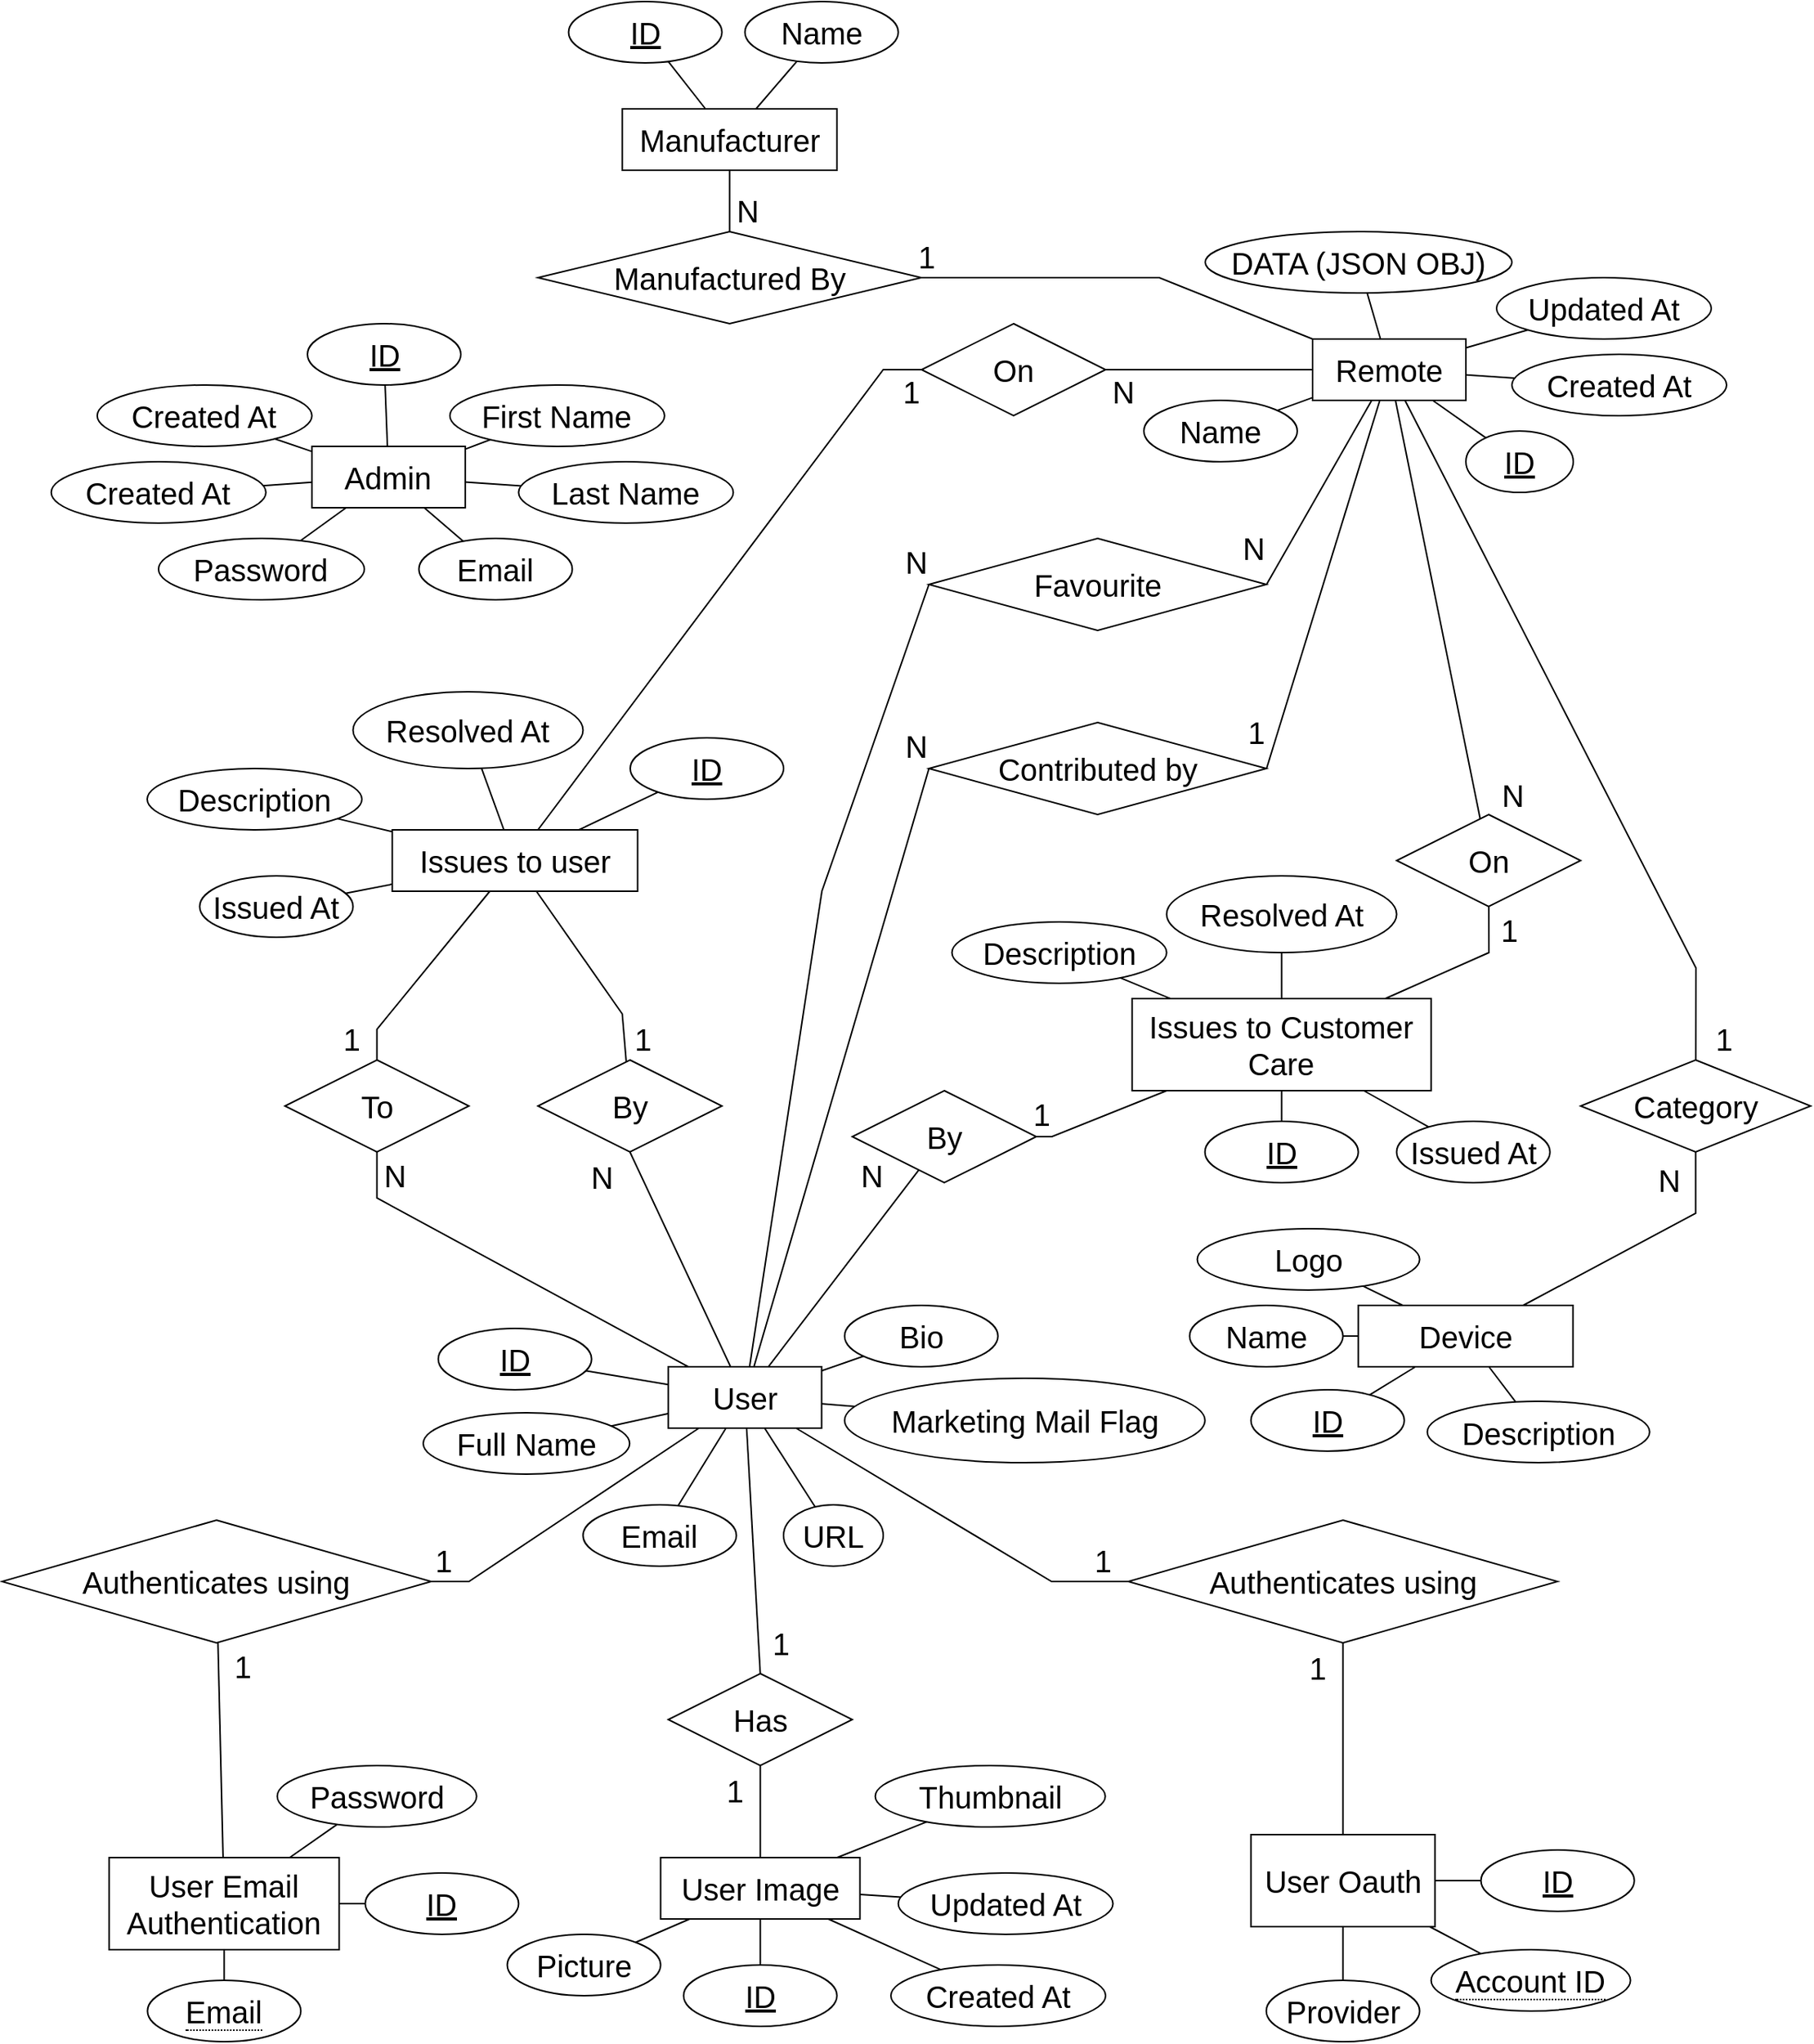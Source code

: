 <mxfile version="17.2.4" type="device"><diagram id="R2lEEEUBdFMjLlhIrx00" name="Page-1"><mxGraphModel dx="2603" dy="2867" grid="1" gridSize="10" guides="1" tooltips="1" connect="1" arrows="1" fold="1" page="1" pageScale="1" pageWidth="850" pageHeight="1100" math="0" shadow="0" extFonts="Permanent Marker^https://fonts.googleapis.com/css?family=Permanent+Marker"><root><mxCell id="0"/><mxCell id="1" parent="0"/><mxCell id="GoLsQknauNFlvI-xwhNp-1" value="&lt;font style=&quot;font-size: 20px&quot;&gt;User Oauth&lt;/font&gt;" style="whiteSpace=wrap;html=1;align=center;movable=1;resizable=1;rotatable=1;deletable=1;editable=1;connectable=1;" parent="1" vertex="1"><mxGeometry x="829.81" y="675" width="120" height="60" as="geometry"/></mxCell><mxCell id="GoLsQknauNFlvI-xwhNp-2" value="&lt;font style=&quot;font-size: 20px&quot;&gt;User&lt;/font&gt;" style="whiteSpace=wrap;html=1;align=center;movable=1;resizable=1;rotatable=1;deletable=1;editable=1;connectable=1;" parent="1" vertex="1"><mxGeometry x="449.81" y="370" width="100" height="40" as="geometry"/></mxCell><mxCell id="GoLsQknauNFlvI-xwhNp-3" value="&lt;font style=&quot;font-size: 20px&quot;&gt;Remote&lt;/font&gt;" style="whiteSpace=wrap;html=1;align=center;movable=1;resizable=1;rotatable=1;deletable=1;editable=1;connectable=1;" parent="1" vertex="1"><mxGeometry x="870" y="-300" width="100" height="40" as="geometry"/></mxCell><mxCell id="GoLsQknauNFlvI-xwhNp-4" value="&lt;font style=&quot;font-size: 20px&quot;&gt;User Image&lt;br&gt;&lt;/font&gt;" style="whiteSpace=wrap;html=1;align=center;movable=1;resizable=1;rotatable=1;deletable=1;editable=1;connectable=1;" parent="1" vertex="1"><mxGeometry x="444.81" y="690" width="130" height="40" as="geometry"/></mxCell><mxCell id="GoLsQknauNFlvI-xwhNp-5" value="&lt;font style=&quot;font-size: 20px&quot;&gt;User Email Authentication&lt;br&gt;&lt;/font&gt;" style="whiteSpace=wrap;html=1;align=center;movable=1;resizable=1;rotatable=1;deletable=1;editable=1;connectable=1;" parent="1" vertex="1"><mxGeometry x="85.19" y="690" width="150" height="60" as="geometry"/></mxCell><mxCell id="GoLsQknauNFlvI-xwhNp-6" value="&lt;span style=&quot;font-size: 20px&quot;&gt;Issues to user&lt;/span&gt;" style="whiteSpace=wrap;html=1;align=center;movable=1;resizable=1;rotatable=1;deletable=1;editable=1;connectable=1;" parent="1" vertex="1"><mxGeometry x="269.81" y="20" width="160" height="40" as="geometry"/></mxCell><mxCell id="GoLsQknauNFlvI-xwhNp-7" value="&lt;font style=&quot;font-size: 20px&quot;&gt;Manufacturer&lt;/font&gt;" style="whiteSpace=wrap;html=1;align=center;movable=1;resizable=1;rotatable=1;deletable=1;editable=1;connectable=1;" parent="1" vertex="1"><mxGeometry x="419.81" y="-450" width="140" height="40" as="geometry"/></mxCell><mxCell id="GoLsQknauNFlvI-xwhNp-8" value="&lt;font style=&quot;font-size: 20px&quot;&gt;Device&lt;/font&gt;" style="whiteSpace=wrap;html=1;align=center;movable=1;resizable=1;rotatable=1;deletable=1;editable=1;connectable=1;" parent="1" vertex="1"><mxGeometry x="899.81" y="330" width="140" height="40" as="geometry"/></mxCell><mxCell id="GoLsQknauNFlvI-xwhNp-11" value="&lt;span style=&quot;border-bottom: 1px dotted&quot;&gt;Account ID&lt;/span&gt;" style="ellipse;whiteSpace=wrap;html=1;align=center;fontSize=20;movable=1;resizable=1;rotatable=1;deletable=1;editable=1;connectable=1;" parent="1" vertex="1"><mxGeometry x="947.31" y="750" width="130" height="40" as="geometry"/></mxCell><mxCell id="GoLsQknauNFlvI-xwhNp-17" value="" style="endArrow=none;html=1;rounded=0;fontSize=20;movable=1;resizable=1;rotatable=1;deletable=1;editable=1;connectable=1;startArrow=none;" parent="1" source="SUt_ydN9nYFJ6CwSsfSx-26" target="GoLsQknauNFlvI-xwhNp-1" edge="1"><mxGeometry relative="1" as="geometry"><mxPoint x="889.81" y="745" as="sourcePoint"/><mxPoint x="779.81" y="440" as="targetPoint"/></mxGeometry></mxCell><mxCell id="GoLsQknauNFlvI-xwhNp-18" value="" style="endArrow=none;html=1;rounded=0;fontSize=20;movable=1;resizable=1;rotatable=1;deletable=1;editable=1;connectable=1;" parent="1" source="GoLsQknauNFlvI-xwhNp-11" target="GoLsQknauNFlvI-xwhNp-1" edge="1"><mxGeometry relative="1" as="geometry"><mxPoint x="719.81" y="410" as="sourcePoint"/><mxPoint x="879.81" y="410" as="targetPoint"/></mxGeometry></mxCell><mxCell id="GoLsQknauNFlvI-xwhNp-20" value="" style="endArrow=none;html=1;rounded=0;fontSize=20;movable=1;resizable=1;rotatable=1;deletable=1;editable=1;connectable=1;" parent="1" source="GoLsQknauNFlvI-xwhNp-117" target="GoLsQknauNFlvI-xwhNp-1" edge="1"><mxGeometry relative="1" as="geometry"><mxPoint x="879.81" y="500" as="sourcePoint"/><mxPoint x="799.81" y="410" as="targetPoint"/></mxGeometry></mxCell><mxCell id="GoLsQknauNFlvI-xwhNp-22" value="&lt;span style=&quot;border-bottom: 1px dotted&quot;&gt;Email&lt;/span&gt;" style="ellipse;whiteSpace=wrap;html=1;align=center;fontSize=20;movable=1;resizable=1;rotatable=1;deletable=1;editable=1;connectable=1;" parent="1" vertex="1"><mxGeometry x="110.19" y="770" width="100" height="40" as="geometry"/></mxCell><mxCell id="GoLsQknauNFlvI-xwhNp-25" value="" style="endArrow=none;html=1;rounded=0;fontSize=20;movable=1;resizable=1;rotatable=1;deletable=1;editable=1;connectable=1;" parent="1" source="GoLsQknauNFlvI-xwhNp-123" target="GoLsQknauNFlvI-xwhNp-5" edge="1"><mxGeometry relative="1" as="geometry"><mxPoint x="129.81" y="590" as="sourcePoint"/><mxPoint x="429.81" y="510" as="targetPoint"/></mxGeometry></mxCell><mxCell id="GoLsQknauNFlvI-xwhNp-26" value="" style="endArrow=none;html=1;rounded=0;fontSize=20;movable=1;resizable=1;rotatable=1;deletable=1;editable=1;connectable=1;" parent="1" source="GoLsQknauNFlvI-xwhNp-22" target="GoLsQknauNFlvI-xwhNp-5" edge="1"><mxGeometry relative="1" as="geometry"><mxPoint x="229.81" y="510" as="sourcePoint"/><mxPoint x="389.81" y="510" as="targetPoint"/></mxGeometry></mxCell><mxCell id="GoLsQknauNFlvI-xwhNp-27" value="" style="endArrow=none;html=1;rounded=0;fontSize=20;movable=1;resizable=1;rotatable=1;deletable=1;editable=1;connectable=1;" parent="1" source="GoLsQknauNFlvI-xwhNp-112" target="GoLsQknauNFlvI-xwhNp-5" edge="1"><mxGeometry relative="1" as="geometry"><mxPoint x="267.753" y="640.408" as="sourcePoint"/><mxPoint x="509.81" y="510" as="targetPoint"/></mxGeometry></mxCell><mxCell id="GoLsQknauNFlvI-xwhNp-33" value="" style="endArrow=none;html=1;rounded=0;fontSize=20;movable=1;resizable=1;rotatable=1;deletable=1;editable=1;connectable=1;" parent="1" source="GoLsQknauNFlvI-xwhNp-128" target="GoLsQknauNFlvI-xwhNp-2" edge="1"><mxGeometry relative="1" as="geometry"><mxPoint x="394.433" y="344.429" as="sourcePoint"/><mxPoint x="529.81" y="190" as="targetPoint"/></mxGeometry></mxCell><mxCell id="GoLsQknauNFlvI-xwhNp-34" value="" style="endArrow=none;html=1;rounded=0;fontSize=20;movable=1;resizable=1;rotatable=1;deletable=1;editable=1;connectable=1;" parent="1" source="GoLsQknauNFlvI-xwhNp-2" target="GoLsQknauNFlvI-xwhNp-125" edge="1"><mxGeometry relative="1" as="geometry"><mxPoint x="459.81" y="260" as="sourcePoint"/><mxPoint x="589.808" y="346.853" as="targetPoint"/></mxGeometry></mxCell><mxCell id="GoLsQknauNFlvI-xwhNp-42" value="Authenticates using" style="shape=rhombus;perimeter=rhombusPerimeter;whiteSpace=wrap;html=1;align=center;fontSize=20;movable=1;resizable=1;rotatable=1;deletable=1;editable=1;connectable=1;" parent="1" vertex="1"><mxGeometry x="15.19" y="470" width="280" height="80" as="geometry"/></mxCell><mxCell id="GoLsQknauNFlvI-xwhNp-43" value="Authenticates using" style="shape=rhombus;perimeter=rhombusPerimeter;whiteSpace=wrap;html=1;align=center;fontSize=20;movable=1;resizable=1;rotatable=1;deletable=1;editable=1;connectable=1;" parent="1" vertex="1"><mxGeometry x="749.81" y="470" width="280" height="80" as="geometry"/></mxCell><mxCell id="GoLsQknauNFlvI-xwhNp-44" value="" style="endArrow=none;html=1;rounded=0;fontSize=20;entryX=0.5;entryY=1;entryDx=0;entryDy=0;movable=1;resizable=1;rotatable=1;deletable=1;editable=1;connectable=1;" parent="1" source="GoLsQknauNFlvI-xwhNp-1" target="GoLsQknauNFlvI-xwhNp-43" edge="1"><mxGeometry relative="1" as="geometry"><mxPoint x="509.81" y="540" as="sourcePoint"/><mxPoint x="669.81" y="540" as="targetPoint"/></mxGeometry></mxCell><mxCell id="GoLsQknauNFlvI-xwhNp-45" value="1" style="resizable=1;html=1;align=right;verticalAlign=bottom;fontSize=20;movable=1;rotatable=1;deletable=1;editable=1;connectable=1;" parent="GoLsQknauNFlvI-xwhNp-44" connectable="0" vertex="1"><mxGeometry x="1" relative="1" as="geometry"><mxPoint x="-10" y="30" as="offset"/></mxGeometry></mxCell><mxCell id="GoLsQknauNFlvI-xwhNp-46" value="" style="endArrow=none;html=1;rounded=0;fontSize=20;movable=1;resizable=1;rotatable=1;deletable=1;editable=1;connectable=1;" parent="1" source="GoLsQknauNFlvI-xwhNp-2" target="GoLsQknauNFlvI-xwhNp-43" edge="1"><mxGeometry relative="1" as="geometry"><mxPoint x="659.81" y="320" as="sourcePoint"/><mxPoint x="819.81" y="320" as="targetPoint"/><Array as="points"><mxPoint x="699.81" y="510"/></Array></mxGeometry></mxCell><mxCell id="GoLsQknauNFlvI-xwhNp-47" value="1" style="resizable=1;html=1;align=right;verticalAlign=bottom;fontSize=20;movable=1;rotatable=1;deletable=1;editable=1;connectable=1;" parent="GoLsQknauNFlvI-xwhNp-46" connectable="0" vertex="1"><mxGeometry x="1" relative="1" as="geometry"><mxPoint x="-10" as="offset"/></mxGeometry></mxCell><mxCell id="GoLsQknauNFlvI-xwhNp-48" value="" style="endArrow=none;html=1;rounded=0;fontSize=20;entryX=1;entryY=0.5;entryDx=0;entryDy=0;movable=1;resizable=1;rotatable=1;deletable=1;editable=1;connectable=1;" parent="1" source="GoLsQknauNFlvI-xwhNp-2" target="GoLsQknauNFlvI-xwhNp-42" edge="1"><mxGeometry relative="1" as="geometry"><mxPoint x="539.81" y="530" as="sourcePoint"/><mxPoint x="699.81" y="530" as="targetPoint"/><Array as="points"><mxPoint x="319.81" y="510"/></Array></mxGeometry></mxCell><mxCell id="GoLsQknauNFlvI-xwhNp-49" value="1" style="resizable=1;html=1;align=right;verticalAlign=bottom;fontSize=20;movable=1;rotatable=1;deletable=1;editable=1;connectable=1;" parent="GoLsQknauNFlvI-xwhNp-48" connectable="0" vertex="1"><mxGeometry x="1" relative="1" as="geometry"><mxPoint x="14" as="offset"/></mxGeometry></mxCell><mxCell id="GoLsQknauNFlvI-xwhNp-51" value="" style="endArrow=none;html=1;rounded=0;fontSize=20;movable=1;resizable=1;rotatable=1;deletable=1;editable=1;connectable=1;" parent="1" source="GoLsQknauNFlvI-xwhNp-5" target="GoLsQknauNFlvI-xwhNp-42" edge="1"><mxGeometry relative="1" as="geometry"><mxPoint x="319.81" y="560" as="sourcePoint"/><mxPoint x="239.81" y="490" as="targetPoint"/></mxGeometry></mxCell><mxCell id="GoLsQknauNFlvI-xwhNp-52" value="1" style="resizable=1;html=1;align=right;verticalAlign=bottom;fontSize=20;movable=1;rotatable=1;deletable=1;editable=1;connectable=1;" parent="GoLsQknauNFlvI-xwhNp-51" connectable="0" vertex="1"><mxGeometry x="1" relative="1" as="geometry"><mxPoint x="22" y="30" as="offset"/></mxGeometry></mxCell><mxCell id="GoLsQknauNFlvI-xwhNp-53" value="Marketing Mail Flag" style="ellipse;whiteSpace=wrap;html=1;align=center;fontSize=20;movable=1;resizable=1;rotatable=1;deletable=1;editable=1;connectable=1;" parent="1" vertex="1"><mxGeometry x="564.81" y="377.5" width="235" height="55" as="geometry"/></mxCell><mxCell id="GoLsQknauNFlvI-xwhNp-54" value="" style="endArrow=none;html=1;rounded=0;fontSize=20;movable=1;resizable=1;rotatable=1;deletable=1;editable=1;connectable=1;" parent="1" source="GoLsQknauNFlvI-xwhNp-2" target="GoLsQknauNFlvI-xwhNp-53" edge="1"><mxGeometry relative="1" as="geometry"><mxPoint x="509.81" y="630" as="sourcePoint"/><mxPoint x="669.81" y="630" as="targetPoint"/></mxGeometry></mxCell><mxCell id="GoLsQknauNFlvI-xwhNp-57" value="Picture" style="ellipse;whiteSpace=wrap;html=1;align=center;fontSize=20;movable=1;resizable=1;rotatable=1;deletable=1;editable=1;connectable=1;" parent="1" vertex="1"><mxGeometry x="344.81" y="740" width="100" height="40" as="geometry"/></mxCell><mxCell id="GoLsQknauNFlvI-xwhNp-60" value="" style="endArrow=none;html=1;rounded=0;fontSize=20;movable=1;resizable=1;rotatable=1;deletable=1;editable=1;connectable=1;" parent="1" source="GoLsQknauNFlvI-xwhNp-4" target="GoLsQknauNFlvI-xwhNp-116" edge="1"><mxGeometry relative="1" as="geometry"><mxPoint x="249.81" y="650" as="sourcePoint"/><mxPoint x="443.703" y="723.279" as="targetPoint"/></mxGeometry></mxCell><mxCell id="GoLsQknauNFlvI-xwhNp-61" value="" style="endArrow=none;html=1;rounded=0;fontSize=20;movable=1;resizable=1;rotatable=1;deletable=1;editable=1;connectable=1;" parent="1" source="GoLsQknauNFlvI-xwhNp-115" target="GoLsQknauNFlvI-xwhNp-4" edge="1"><mxGeometry relative="1" as="geometry"><mxPoint x="597.005" y="742.201" as="sourcePoint"/><mxPoint x="249.81" y="690" as="targetPoint"/></mxGeometry></mxCell><mxCell id="GoLsQknauNFlvI-xwhNp-62" value="" style="endArrow=none;html=1;rounded=0;fontSize=20;movable=1;resizable=1;rotatable=1;deletable=1;editable=1;connectable=1;" parent="1" source="GoLsQknauNFlvI-xwhNp-57" target="GoLsQknauNFlvI-xwhNp-4" edge="1"><mxGeometry relative="1" as="geometry"><mxPoint x="119.81" y="680" as="sourcePoint"/><mxPoint x="279.81" y="680" as="targetPoint"/></mxGeometry></mxCell><mxCell id="GoLsQknauNFlvI-xwhNp-64" value="Has" style="shape=rhombus;perimeter=rhombusPerimeter;whiteSpace=wrap;html=1;align=center;fontSize=20;movable=1;resizable=1;rotatable=1;deletable=1;editable=1;connectable=1;" parent="1" vertex="1"><mxGeometry x="449.81" y="570" width="120" height="60" as="geometry"/></mxCell><mxCell id="GoLsQknauNFlvI-xwhNp-65" value="" style="endArrow=none;html=1;rounded=0;fontSize=20;entryX=0.5;entryY=0;entryDx=0;entryDy=0;movable=1;resizable=1;rotatable=1;deletable=1;editable=1;connectable=1;" parent="1" source="GoLsQknauNFlvI-xwhNp-2" target="GoLsQknauNFlvI-xwhNp-64" edge="1"><mxGeometry relative="1" as="geometry"><mxPoint x="369.81" y="150" as="sourcePoint"/><mxPoint x="529.81" y="150" as="targetPoint"/></mxGeometry></mxCell><mxCell id="GoLsQknauNFlvI-xwhNp-66" value="1" style="resizable=1;html=1;align=right;verticalAlign=bottom;fontSize=20;movable=1;rotatable=1;deletable=1;editable=1;connectable=1;" parent="GoLsQknauNFlvI-xwhNp-65" connectable="0" vertex="1"><mxGeometry x="1" relative="1" as="geometry"><mxPoint x="20" y="-5" as="offset"/></mxGeometry></mxCell><mxCell id="GoLsQknauNFlvI-xwhNp-72" value="" style="endArrow=none;html=1;rounded=0;fontSize=20;movable=1;resizable=1;rotatable=1;deletable=1;editable=1;connectable=1;" parent="1" source="GoLsQknauNFlvI-xwhNp-4" target="GoLsQknauNFlvI-xwhNp-64" edge="1"><mxGeometry relative="1" as="geometry"><mxPoint x="179.81" y="730" as="sourcePoint"/><mxPoint x="339.81" y="730" as="targetPoint"/></mxGeometry></mxCell><mxCell id="GoLsQknauNFlvI-xwhNp-73" value="1" style="resizable=1;html=1;align=right;verticalAlign=bottom;fontSize=20;movable=1;rotatable=1;deletable=1;editable=1;connectable=1;" parent="GoLsQknauNFlvI-xwhNp-72" connectable="0" vertex="1"><mxGeometry x="1" relative="1" as="geometry"><mxPoint x="-10" y="30" as="offset"/></mxGeometry></mxCell><mxCell id="GoLsQknauNFlvI-xwhNp-74" value="Name" style="ellipse;whiteSpace=wrap;html=1;align=center;fontSize=20;movable=1;resizable=1;rotatable=1;deletable=1;editable=1;connectable=1;" parent="1" vertex="1"><mxGeometry x="760" y="-260" width="100" height="40" as="geometry"/></mxCell><mxCell id="GoLsQknauNFlvI-xwhNp-77" value="DATA (JSON OBJ)" style="ellipse;whiteSpace=wrap;html=1;align=center;fontSize=20;movable=1;resizable=1;rotatable=1;deletable=1;editable=1;connectable=1;" parent="1" vertex="1"><mxGeometry x="800" y="-370" width="200" height="40" as="geometry"/></mxCell><mxCell id="GoLsQknauNFlvI-xwhNp-80" value="" style="endArrow=none;html=1;rounded=0;fontSize=20;movable=1;resizable=1;rotatable=1;deletable=1;editable=1;connectable=1;" parent="1" source="GoLsQknauNFlvI-xwhNp-77" target="GoLsQknauNFlvI-xwhNp-3" edge="1"><mxGeometry relative="1" as="geometry"><mxPoint x="590" y="190" as="sourcePoint"/><mxPoint x="750" y="190" as="targetPoint"/></mxGeometry></mxCell><mxCell id="GoLsQknauNFlvI-xwhNp-81" value="" style="endArrow=none;html=1;rounded=0;fontSize=20;movable=1;resizable=1;rotatable=1;deletable=1;editable=1;connectable=1;" parent="1" source="GoLsQknauNFlvI-xwhNp-3" target="GoLsQknauNFlvI-xwhNp-74" edge="1"><mxGeometry relative="1" as="geometry"><mxPoint x="710" y="150" as="sourcePoint"/><mxPoint x="870" y="150" as="targetPoint"/></mxGeometry></mxCell><mxCell id="GoLsQknauNFlvI-xwhNp-82" value="" style="endArrow=none;html=1;rounded=0;fontSize=20;movable=1;resizable=1;rotatable=1;deletable=1;editable=1;connectable=1;" parent="1" source="GoLsQknauNFlvI-xwhNp-119" target="GoLsQknauNFlvI-xwhNp-3" edge="1"><mxGeometry relative="1" as="geometry"><mxPoint x="980.581" y="173.041" as="sourcePoint"/><mxPoint x="860" y="170" as="targetPoint"/></mxGeometry></mxCell><mxCell id="GoLsQknauNFlvI-xwhNp-84" value="Contributed by" style="shape=rhombus;perimeter=rhombusPerimeter;whiteSpace=wrap;html=1;align=center;fontSize=20;movable=1;resizable=1;rotatable=1;deletable=1;editable=1;connectable=1;" parent="1" vertex="1"><mxGeometry x="619.81" y="-50" width="220" height="60" as="geometry"/></mxCell><mxCell id="GoLsQknauNFlvI-xwhNp-89" value="Favourite" style="shape=rhombus;perimeter=rhombusPerimeter;whiteSpace=wrap;html=1;align=center;fontSize=20;movable=1;resizable=1;rotatable=1;deletable=1;editable=1;connectable=1;" parent="1" vertex="1"><mxGeometry x="619.81" y="-170" width="220" height="60" as="geometry"/></mxCell><mxCell id="GoLsQknauNFlvI-xwhNp-93" value="Name" style="ellipse;whiteSpace=wrap;html=1;align=center;fontSize=20;movable=1;resizable=1;rotatable=1;deletable=1;editable=1;connectable=1;" parent="1" vertex="1"><mxGeometry x="789.81" y="330" width="100" height="40" as="geometry"/></mxCell><mxCell id="GoLsQknauNFlvI-xwhNp-95" value="Description" style="ellipse;whiteSpace=wrap;html=1;align=center;fontSize=20;movable=1;resizable=1;rotatable=1;deletable=1;editable=1;connectable=1;" parent="1" vertex="1"><mxGeometry x="944.81" y="392.5" width="145" height="40" as="geometry"/></mxCell><mxCell id="GoLsQknauNFlvI-xwhNp-96" value="Logo" style="ellipse;whiteSpace=wrap;html=1;align=center;fontSize=20;movable=1;resizable=1;rotatable=1;deletable=1;editable=1;connectable=1;" parent="1" vertex="1"><mxGeometry x="794.81" y="280" width="145" height="40" as="geometry"/></mxCell><mxCell id="GoLsQknauNFlvI-xwhNp-97" value="" style="endArrow=none;html=1;rounded=0;fontSize=20;movable=1;resizable=1;rotatable=1;deletable=1;editable=1;connectable=1;" parent="1" source="GoLsQknauNFlvI-xwhNp-8" target="GoLsQknauNFlvI-xwhNp-93" edge="1"><mxGeometry relative="1" as="geometry"><mxPoint x="1079.81" y="640" as="sourcePoint"/><mxPoint x="1239.81" y="640" as="targetPoint"/></mxGeometry></mxCell><mxCell id="GoLsQknauNFlvI-xwhNp-98" value="" style="endArrow=none;html=1;rounded=0;fontSize=20;movable=1;resizable=1;rotatable=1;deletable=1;editable=1;connectable=1;" parent="1" source="GoLsQknauNFlvI-xwhNp-8" target="GoLsQknauNFlvI-xwhNp-118" edge="1"><mxGeometry relative="1" as="geometry"><mxPoint x="1059.81" y="620" as="sourcePoint"/><mxPoint x="1327.175" y="454.848" as="targetPoint"/></mxGeometry></mxCell><mxCell id="GoLsQknauNFlvI-xwhNp-99" value="" style="endArrow=none;html=1;rounded=0;fontSize=20;movable=1;resizable=1;rotatable=1;deletable=1;editable=1;connectable=1;" parent="1" source="GoLsQknauNFlvI-xwhNp-8" target="GoLsQknauNFlvI-xwhNp-95" edge="1"><mxGeometry relative="1" as="geometry"><mxPoint x="1079.81" y="670" as="sourcePoint"/><mxPoint x="1239.81" y="670" as="targetPoint"/></mxGeometry></mxCell><mxCell id="GoLsQknauNFlvI-xwhNp-100" value="" style="endArrow=none;html=1;rounded=0;fontSize=20;movable=1;resizable=1;rotatable=1;deletable=1;editable=1;connectable=1;" parent="1" source="GoLsQknauNFlvI-xwhNp-8" target="GoLsQknauNFlvI-xwhNp-96" edge="1"><mxGeometry relative="1" as="geometry"><mxPoint x="1389.81" y="610" as="sourcePoint"/><mxPoint x="1549.81" y="610" as="targetPoint"/></mxGeometry></mxCell><mxCell id="GoLsQknauNFlvI-xwhNp-102" value="Category" style="shape=rhombus;perimeter=rhombusPerimeter;whiteSpace=wrap;html=1;align=center;fontSize=20;movable=1;resizable=1;rotatable=1;deletable=1;editable=1;connectable=1;" parent="1" vertex="1"><mxGeometry x="1044.81" y="170" width="150" height="60" as="geometry"/></mxCell><mxCell id="GoLsQknauNFlvI-xwhNp-109" value="ID" style="ellipse;whiteSpace=wrap;html=1;align=center;fontStyle=4;fontSize=20;movable=1;resizable=1;rotatable=1;deletable=1;editable=1;connectable=1;" parent="1" vertex="1"><mxGeometry x="384.81" y="-520" width="100" height="40" as="geometry"/></mxCell><mxCell id="GoLsQknauNFlvI-xwhNp-110" value="Name" style="ellipse;whiteSpace=wrap;html=1;align=center;fontSize=20;movable=1;resizable=1;rotatable=1;deletable=1;editable=1;connectable=1;" parent="1" vertex="1"><mxGeometry x="499.81" y="-520" width="100" height="40" as="geometry"/></mxCell><mxCell id="GoLsQknauNFlvI-xwhNp-112" value="Password" style="ellipse;whiteSpace=wrap;html=1;align=center;fontSize=20;movable=1;resizable=1;rotatable=1;deletable=1;editable=1;connectable=1;" parent="1" vertex="1"><mxGeometry x="194.81" y="630" width="130" height="40" as="geometry"/></mxCell><mxCell id="GoLsQknauNFlvI-xwhNp-115" value="ID" style="ellipse;whiteSpace=wrap;html=1;align=center;fontStyle=4;fontSize=20;movable=1;resizable=1;rotatable=1;deletable=1;editable=1;connectable=1;" parent="1" vertex="1"><mxGeometry x="459.81" y="760" width="100" height="40" as="geometry"/></mxCell><mxCell id="GoLsQknauNFlvI-xwhNp-116" value="Thumbnail" style="ellipse;whiteSpace=wrap;html=1;align=center;fontSize=20;movable=1;resizable=1;rotatable=1;deletable=1;editable=1;connectable=1;" parent="1" vertex="1"><mxGeometry x="584.81" y="630" width="150" height="40" as="geometry"/></mxCell><mxCell id="GoLsQknauNFlvI-xwhNp-117" value="ID" style="ellipse;whiteSpace=wrap;html=1;align=center;fontStyle=4;fontSize=20;movable=1;resizable=1;rotatable=1;deletable=1;editable=1;connectable=1;" parent="1" vertex="1"><mxGeometry x="979.81" y="685" width="100" height="40" as="geometry"/></mxCell><mxCell id="GoLsQknauNFlvI-xwhNp-118" value="ID" style="ellipse;whiteSpace=wrap;html=1;align=center;fontStyle=4;fontSize=20;movable=1;resizable=1;rotatable=1;deletable=1;editable=1;connectable=1;" parent="1" vertex="1"><mxGeometry x="829.815" y="384.998" width="100" height="40" as="geometry"/></mxCell><mxCell id="GoLsQknauNFlvI-xwhNp-119" value="ID" style="ellipse;whiteSpace=wrap;html=1;align=center;fontStyle=4;fontSize=20;movable=1;resizable=1;rotatable=1;deletable=1;editable=1;connectable=1;" parent="1" vertex="1"><mxGeometry x="970" y="-240" width="70" height="40" as="geometry"/></mxCell><mxCell id="GoLsQknauNFlvI-xwhNp-120" value="ID" style="ellipse;whiteSpace=wrap;html=1;align=center;fontStyle=4;fontSize=20;movable=1;resizable=1;rotatable=1;deletable=1;editable=1;connectable=1;" parent="1" vertex="1"><mxGeometry x="299.81" y="345" width="100" height="40" as="geometry"/></mxCell><mxCell id="GoLsQknauNFlvI-xwhNp-122" value="" style="endArrow=none;html=1;rounded=0;fontSize=20;movable=1;resizable=1;rotatable=1;deletable=1;editable=1;connectable=1;" parent="1" source="GoLsQknauNFlvI-xwhNp-120" target="GoLsQknauNFlvI-xwhNp-2" edge="1"><mxGeometry relative="1" as="geometry"><mxPoint x="349.81" y="100" as="sourcePoint"/><mxPoint x="509.81" y="100" as="targetPoint"/></mxGeometry></mxCell><mxCell id="GoLsQknauNFlvI-xwhNp-123" value="ID" style="ellipse;whiteSpace=wrap;html=1;align=center;fontStyle=4;fontSize=20;movable=1;resizable=1;rotatable=1;deletable=1;editable=1;connectable=1;" parent="1" vertex="1"><mxGeometry x="252.21" y="700" width="100" height="40" as="geometry"/></mxCell><mxCell id="GoLsQknauNFlvI-xwhNp-125" value="URL" style="ellipse;whiteSpace=wrap;html=1;align=center;fontSize=20;movable=1;resizable=1;rotatable=1;deletable=1;editable=1;connectable=1;" parent="1" vertex="1"><mxGeometry x="525.0" y="460" width="65" height="40" as="geometry"/></mxCell><mxCell id="GoLsQknauNFlvI-xwhNp-128" value="Full Name" style="ellipse;whiteSpace=wrap;html=1;align=center;fontSize=20;movable=1;resizable=1;rotatable=1;deletable=1;editable=1;connectable=1;" parent="1" vertex="1"><mxGeometry x="290" y="400" width="134.62" height="40" as="geometry"/></mxCell><mxCell id="GoLsQknauNFlvI-xwhNp-129" value="" style="endArrow=none;html=1;rounded=0;fontSize=20;movable=1;resizable=1;rotatable=1;deletable=1;editable=1;connectable=1;" parent="1" source="GoLsQknauNFlvI-xwhNp-3" target="GoLsQknauNFlvI-xwhNp-102" edge="1"><mxGeometry relative="1" as="geometry"><mxPoint x="1080" y="210" as="sourcePoint"/><mxPoint x="1240" y="210" as="targetPoint"/><Array as="points"><mxPoint x="1120" y="110"/></Array></mxGeometry></mxCell><mxCell id="GoLsQknauNFlvI-xwhNp-130" value="1" style="resizable=1;html=1;align=right;verticalAlign=bottom;fontSize=20;movable=1;rotatable=1;deletable=1;editable=1;connectable=1;" parent="GoLsQknauNFlvI-xwhNp-129" connectable="0" vertex="1"><mxGeometry x="1" relative="1" as="geometry"><mxPoint x="25" as="offset"/></mxGeometry></mxCell><mxCell id="GoLsQknauNFlvI-xwhNp-131" value="" style="endArrow=none;html=1;rounded=0;fontSize=20;movable=1;resizable=1;rotatable=1;deletable=1;editable=1;connectable=1;" parent="1" source="GoLsQknauNFlvI-xwhNp-8" target="GoLsQknauNFlvI-xwhNp-102" edge="1"><mxGeometry relative="1" as="geometry"><mxPoint x="1219.81" y="640" as="sourcePoint"/><mxPoint x="1379.81" y="640" as="targetPoint"/><Array as="points"><mxPoint x="1119.81" y="270"/></Array></mxGeometry></mxCell><mxCell id="GoLsQknauNFlvI-xwhNp-132" value="N" style="resizable=1;html=1;align=right;verticalAlign=bottom;fontSize=20;movable=1;rotatable=1;deletable=1;editable=1;connectable=1;" parent="GoLsQknauNFlvI-xwhNp-131" connectable="0" vertex="1"><mxGeometry x="1" relative="1" as="geometry"><mxPoint x="-9" y="32" as="offset"/></mxGeometry></mxCell><mxCell id="GoLsQknauNFlvI-xwhNp-135" value="Manufactured By" style="shape=rhombus;perimeter=rhombusPerimeter;whiteSpace=wrap;html=1;align=center;fontSize=20;movable=1;resizable=1;rotatable=1;deletable=1;editable=1;connectable=1;" parent="1" vertex="1"><mxGeometry x="364.81" y="-370" width="250" height="60" as="geometry"/></mxCell><mxCell id="GoLsQknauNFlvI-xwhNp-137" value="" style="endArrow=none;html=1;rounded=0;fontSize=20;movable=1;resizable=1;rotatable=1;deletable=1;editable=1;connectable=1;" parent="1" source="GoLsQknauNFlvI-xwhNp-3" target="GoLsQknauNFlvI-xwhNp-135" edge="1"><mxGeometry relative="1" as="geometry"><mxPoint x="1025.43" y="114.12" as="sourcePoint"/><mxPoint x="1170" y="70.0" as="targetPoint"/><Array as="points"><mxPoint x="770" y="-340"/></Array></mxGeometry></mxCell><mxCell id="GoLsQknauNFlvI-xwhNp-138" value="1" style="resizable=1;html=1;align=right;verticalAlign=bottom;fontSize=20;movable=1;rotatable=1;deletable=1;editable=1;connectable=1;" parent="GoLsQknauNFlvI-xwhNp-137" connectable="0" vertex="1"><mxGeometry x="1" relative="1" as="geometry"><mxPoint x="10" as="offset"/></mxGeometry></mxCell><mxCell id="GoLsQknauNFlvI-xwhNp-139" value="" style="endArrow=none;html=1;rounded=0;fontSize=20;movable=1;resizable=1;rotatable=1;deletable=1;editable=1;connectable=1;" parent="1" source="GoLsQknauNFlvI-xwhNp-7" target="GoLsQknauNFlvI-xwhNp-109" edge="1"><mxGeometry relative="1" as="geometry"><mxPoint x="654.81" y="-422.5" as="sourcePoint"/><mxPoint x="814.81" y="-422.5" as="targetPoint"/></mxGeometry></mxCell><mxCell id="GoLsQknauNFlvI-xwhNp-140" value="" style="endArrow=none;html=1;rounded=0;fontSize=20;movable=1;resizable=1;rotatable=1;deletable=1;editable=1;connectable=1;" parent="1" source="GoLsQknauNFlvI-xwhNp-7" target="GoLsQknauNFlvI-xwhNp-110" edge="1"><mxGeometry relative="1" as="geometry"><mxPoint x="704.81" y="-362.5" as="sourcePoint"/><mxPoint x="864.81" y="-362.5" as="targetPoint"/></mxGeometry></mxCell><mxCell id="GoLsQknauNFlvI-xwhNp-142" value="Description" style="ellipse;whiteSpace=wrap;html=1;align=center;fontSize=20;movable=1;resizable=1;rotatable=1;deletable=1;editable=1;connectable=1;" parent="1" vertex="1"><mxGeometry x="110" y="-20" width="140" height="40" as="geometry"/></mxCell><mxCell id="GoLsQknauNFlvI-xwhNp-144" value="ID" style="ellipse;whiteSpace=wrap;html=1;align=center;fontStyle=4;fontSize=20;movable=1;resizable=1;rotatable=1;deletable=1;editable=1;connectable=1;" parent="1" vertex="1"><mxGeometry x="425" y="-40" width="100" height="40" as="geometry"/></mxCell><mxCell id="GoLsQknauNFlvI-xwhNp-145" value="" style="endArrow=none;html=1;rounded=0;fontSize=20;movable=1;resizable=1;rotatable=1;deletable=1;editable=1;connectable=1;" parent="1" source="GoLsQknauNFlvI-xwhNp-142" target="GoLsQknauNFlvI-xwhNp-6" edge="1"><mxGeometry relative="1" as="geometry"><mxPoint x="19.81" y="380" as="sourcePoint"/><mxPoint x="179.81" y="380" as="targetPoint"/></mxGeometry></mxCell><mxCell id="GoLsQknauNFlvI-xwhNp-146" value="" style="endArrow=none;html=1;rounded=0;fontSize=20;movable=1;resizable=1;rotatable=1;deletable=1;editable=1;connectable=1;" parent="1" source="GoLsQknauNFlvI-xwhNp-144" target="GoLsQknauNFlvI-xwhNp-6" edge="1"><mxGeometry relative="1" as="geometry"><mxPoint x="-130.19" y="400" as="sourcePoint"/><mxPoint x="29.81" y="400" as="targetPoint"/></mxGeometry></mxCell><mxCell id="GoLsQknauNFlvI-xwhNp-151" value="&lt;span style=&quot;font-size: 20px&quot;&gt;Issues to Customer Care&lt;/span&gt;" style="whiteSpace=wrap;html=1;align=center;movable=1;resizable=1;rotatable=1;deletable=1;editable=1;connectable=1;" parent="1" vertex="1"><mxGeometry x="752.31" y="130" width="195" height="60" as="geometry"/></mxCell><mxCell id="GoLsQknauNFlvI-xwhNp-152" value="Description" style="ellipse;whiteSpace=wrap;html=1;align=center;fontSize=20;movable=1;resizable=1;rotatable=1;deletable=1;editable=1;connectable=1;" parent="1" vertex="1"><mxGeometry x="634.81" y="80" width="140" height="40" as="geometry"/></mxCell><mxCell id="GoLsQknauNFlvI-xwhNp-153" value="ID" style="ellipse;whiteSpace=wrap;html=1;align=center;fontStyle=4;fontSize=20;movable=1;resizable=1;rotatable=1;deletable=1;editable=1;connectable=1;" parent="1" vertex="1"><mxGeometry x="799.81" y="210" width="100" height="40" as="geometry"/></mxCell><mxCell id="GoLsQknauNFlvI-xwhNp-154" value="" style="endArrow=none;html=1;rounded=0;fontSize=20;movable=1;resizable=1;rotatable=1;deletable=1;editable=1;connectable=1;" parent="1" source="GoLsQknauNFlvI-xwhNp-152" target="GoLsQknauNFlvI-xwhNp-151" edge="1"><mxGeometry relative="1" as="geometry"><mxPoint x="9.81" y="200" as="sourcePoint"/><mxPoint x="169.81" y="200" as="targetPoint"/></mxGeometry></mxCell><mxCell id="GoLsQknauNFlvI-xwhNp-155" value="" style="endArrow=none;html=1;rounded=0;fontSize=20;movable=1;resizable=1;rotatable=1;deletable=1;editable=1;connectable=1;" parent="1" source="GoLsQknauNFlvI-xwhNp-153" target="GoLsQknauNFlvI-xwhNp-151" edge="1"><mxGeometry relative="1" as="geometry"><mxPoint x="-140.19" y="220" as="sourcePoint"/><mxPoint x="19.81" y="220" as="targetPoint"/></mxGeometry></mxCell><mxCell id="GoLsQknauNFlvI-xwhNp-156" value="By" style="shape=rhombus;perimeter=rhombusPerimeter;whiteSpace=wrap;html=1;align=center;fontSize=20;movable=1;resizable=1;rotatable=1;deletable=1;editable=1;connectable=1;" parent="1" vertex="1"><mxGeometry x="569.81" y="190" width="120" height="60" as="geometry"/></mxCell><mxCell id="GoLsQknauNFlvI-xwhNp-157" value="On" style="shape=rhombus;perimeter=rhombusPerimeter;whiteSpace=wrap;html=1;align=center;fontSize=20;movable=1;resizable=1;rotatable=1;deletable=1;editable=1;connectable=1;" parent="1" vertex="1"><mxGeometry x="615" y="-310" width="120" height="60" as="geometry"/></mxCell><mxCell id="GoLsQknauNFlvI-xwhNp-158" value="On" style="shape=rhombus;perimeter=rhombusPerimeter;whiteSpace=wrap;html=1;align=center;fontSize=20;movable=1;resizable=1;rotatable=1;deletable=1;editable=1;connectable=1;" parent="1" vertex="1"><mxGeometry x="924.81" y="10" width="120" height="60" as="geometry"/></mxCell><mxCell id="GoLsQknauNFlvI-xwhNp-159" value="To" style="shape=rhombus;perimeter=rhombusPerimeter;whiteSpace=wrap;html=1;align=center;fontSize=20;movable=1;resizable=1;rotatable=1;deletable=1;editable=1;connectable=1;" parent="1" vertex="1"><mxGeometry x="199.81" y="170" width="120" height="60" as="geometry"/></mxCell><mxCell id="GoLsQknauNFlvI-xwhNp-160" value="By" style="shape=rhombus;perimeter=rhombusPerimeter;whiteSpace=wrap;html=1;align=center;fontSize=20;movable=1;resizable=1;rotatable=1;deletable=1;editable=1;connectable=1;" parent="1" vertex="1"><mxGeometry x="364.81" y="170" width="120" height="60" as="geometry"/></mxCell><mxCell id="GoLsQknauNFlvI-xwhNp-165" value="" style="endArrow=none;html=1;rounded=0;fontSize=20;entryX=0.5;entryY=1;entryDx=0;entryDy=0;movable=1;resizable=1;rotatable=1;deletable=1;editable=1;connectable=1;" parent="1" source="GoLsQknauNFlvI-xwhNp-2" target="GoLsQknauNFlvI-xwhNp-160" edge="1"><mxGeometry relative="1" as="geometry"><mxPoint x="19.81" y="90" as="sourcePoint"/><mxPoint x="179.81" y="90" as="targetPoint"/></mxGeometry></mxCell><mxCell id="GoLsQknauNFlvI-xwhNp-166" value="N" style="resizable=1;html=1;align=right;verticalAlign=bottom;fontSize=20;movable=1;rotatable=1;deletable=1;editable=1;connectable=1;" parent="GoLsQknauNFlvI-xwhNp-165" connectable="0" vertex="1"><mxGeometry x="1" relative="1" as="geometry"><mxPoint x="-10" y="30" as="offset"/></mxGeometry></mxCell><mxCell id="GoLsQknauNFlvI-xwhNp-167" value="" style="endArrow=none;html=1;rounded=0;fontSize=20;movable=1;resizable=1;rotatable=1;deletable=1;editable=1;connectable=1;" parent="1" source="GoLsQknauNFlvI-xwhNp-2" target="GoLsQknauNFlvI-xwhNp-159" edge="1"><mxGeometry relative="1" as="geometry"><mxPoint x="279.81" y="280" as="sourcePoint"/><mxPoint x="439.81" y="280" as="targetPoint"/><Array as="points"><mxPoint x="259.81" y="260"/></Array></mxGeometry></mxCell><mxCell id="GoLsQknauNFlvI-xwhNp-168" value="N" style="resizable=1;html=1;align=right;verticalAlign=bottom;fontSize=20;movable=1;rotatable=1;deletable=1;editable=1;connectable=1;" parent="GoLsQknauNFlvI-xwhNp-167" connectable="0" vertex="1"><mxGeometry x="1" relative="1" as="geometry"><mxPoint x="20" y="30" as="offset"/></mxGeometry></mxCell><mxCell id="GoLsQknauNFlvI-xwhNp-169" value="" style="endArrow=none;html=1;rounded=0;fontSize=20;movable=1;resizable=1;rotatable=1;deletable=1;editable=1;connectable=1;" parent="1" source="GoLsQknauNFlvI-xwhNp-6" target="GoLsQknauNFlvI-xwhNp-159" edge="1"><mxGeometry relative="1" as="geometry"><mxPoint x="159.81" y="40" as="sourcePoint"/><mxPoint x="319.81" y="40" as="targetPoint"/><Array as="points"><mxPoint x="259.81" y="150"/></Array></mxGeometry></mxCell><mxCell id="GoLsQknauNFlvI-xwhNp-170" value="1" style="resizable=1;html=1;align=right;verticalAlign=bottom;fontSize=20;movable=1;rotatable=1;deletable=1;editable=1;connectable=1;" parent="GoLsQknauNFlvI-xwhNp-169" connectable="0" vertex="1"><mxGeometry x="1" relative="1" as="geometry"><mxPoint x="-10" as="offset"/></mxGeometry></mxCell><mxCell id="GoLsQknauNFlvI-xwhNp-171" value="" style="endArrow=none;html=1;rounded=0;fontSize=20;movable=1;resizable=1;rotatable=1;deletable=1;editable=1;connectable=1;" parent="1" source="GoLsQknauNFlvI-xwhNp-6" target="GoLsQknauNFlvI-xwhNp-160" edge="1"><mxGeometry relative="1" as="geometry"><mxPoint x="149.81" y="200" as="sourcePoint"/><mxPoint x="309.81" y="200" as="targetPoint"/><Array as="points"><mxPoint x="419.81" y="140"/></Array></mxGeometry></mxCell><mxCell id="GoLsQknauNFlvI-xwhNp-172" value="1" style="resizable=1;html=1;align=right;verticalAlign=bottom;fontSize=20;movable=1;rotatable=1;deletable=1;editable=1;connectable=1;" parent="GoLsQknauNFlvI-xwhNp-171" connectable="0" vertex="1"><mxGeometry x="1" relative="1" as="geometry"><mxPoint x="17" y="-1" as="offset"/></mxGeometry></mxCell><mxCell id="GoLsQknauNFlvI-xwhNp-174" value="" style="endArrow=none;html=1;rounded=0;fontSize=20;movable=1;resizable=1;rotatable=1;deletable=1;editable=1;connectable=1;" parent="1" source="GoLsQknauNFlvI-xwhNp-151" target="GoLsQknauNFlvI-xwhNp-156" edge="1"><mxGeometry relative="1" as="geometry"><mxPoint x="639.81" y="40" as="sourcePoint"/><mxPoint x="799.81" y="40" as="targetPoint"/><Array as="points"><mxPoint x="700" y="220"/></Array></mxGeometry></mxCell><mxCell id="GoLsQknauNFlvI-xwhNp-175" value="1" style="resizable=1;html=1;align=right;verticalAlign=bottom;fontSize=20;movable=1;rotatable=1;deletable=1;editable=1;connectable=1;" parent="GoLsQknauNFlvI-xwhNp-174" connectable="0" vertex="1"><mxGeometry x="1" relative="1" as="geometry"><mxPoint x="10" y="-1" as="offset"/></mxGeometry></mxCell><mxCell id="GoLsQknauNFlvI-xwhNp-177" value="" style="endArrow=none;html=1;rounded=0;fontSize=20;movable=1;resizable=1;rotatable=1;deletable=1;editable=1;connectable=1;" parent="1" source="GoLsQknauNFlvI-xwhNp-151" target="GoLsQknauNFlvI-xwhNp-158" edge="1"><mxGeometry relative="1" as="geometry"><mxPoint x="939.81" y="-70" as="sourcePoint"/><mxPoint x="1099.81" y="-70" as="targetPoint"/><Array as="points"><mxPoint x="985" y="100"/></Array></mxGeometry></mxCell><mxCell id="GoLsQknauNFlvI-xwhNp-178" value="1" style="resizable=1;html=1;align=right;verticalAlign=bottom;fontSize=20;movable=1;rotatable=1;deletable=1;editable=1;connectable=1;" parent="GoLsQknauNFlvI-xwhNp-177" connectable="0" vertex="1"><mxGeometry x="1" relative="1" as="geometry"><mxPoint x="20" y="30" as="offset"/></mxGeometry></mxCell><mxCell id="GoLsQknauNFlvI-xwhNp-179" value="" style="endArrow=none;html=1;rounded=0;fontSize=20;movable=1;resizable=1;rotatable=1;deletable=1;editable=1;connectable=1;" parent="1" source="GoLsQknauNFlvI-xwhNp-3" target="GoLsQknauNFlvI-xwhNp-158" edge="1"><mxGeometry relative="1" as="geometry"><mxPoint x="770" y="-150" as="sourcePoint"/><mxPoint x="930" y="-150" as="targetPoint"/></mxGeometry></mxCell><mxCell id="GoLsQknauNFlvI-xwhNp-180" value="N" style="resizable=1;html=1;align=right;verticalAlign=bottom;fontSize=20;movable=1;rotatable=1;deletable=1;editable=1;connectable=1;" parent="GoLsQknauNFlvI-xwhNp-179" connectable="0" vertex="1"><mxGeometry x="1" relative="1" as="geometry"><mxPoint x="29" y="-1" as="offset"/></mxGeometry></mxCell><mxCell id="GoLsQknauNFlvI-xwhNp-181" value="" style="endArrow=none;html=1;rounded=0;fontSize=20;movable=1;resizable=1;rotatable=1;deletable=1;editable=1;connectable=1;" parent="1" source="GoLsQknauNFlvI-xwhNp-2" target="GoLsQknauNFlvI-xwhNp-156" edge="1"><mxGeometry relative="1" as="geometry"><mxPoint x="499.81" y="200" as="sourcePoint"/><mxPoint x="659.81" y="200" as="targetPoint"/></mxGeometry></mxCell><mxCell id="GoLsQknauNFlvI-xwhNp-182" value="N" style="resizable=1;html=1;align=right;verticalAlign=bottom;fontSize=20;movable=1;rotatable=1;deletable=1;editable=1;connectable=1;" parent="GoLsQknauNFlvI-xwhNp-181" connectable="0" vertex="1"><mxGeometry x="1" relative="1" as="geometry"><mxPoint x="-23" y="18" as="offset"/></mxGeometry></mxCell><mxCell id="GoLsQknauNFlvI-xwhNp-183" value="" style="endArrow=none;html=1;rounded=0;fontSize=20;movable=1;resizable=1;rotatable=1;deletable=1;editable=1;connectable=1;" parent="1" source="GoLsQknauNFlvI-xwhNp-6" target="GoLsQknauNFlvI-xwhNp-157" edge="1"><mxGeometry relative="1" as="geometry"><mxPoint x="150" y="-330" as="sourcePoint"/><mxPoint x="310" y="-330" as="targetPoint"/><Array as="points"><mxPoint x="590" y="-280"/></Array></mxGeometry></mxCell><mxCell id="GoLsQknauNFlvI-xwhNp-184" value="1" style="resizable=1;html=1;align=right;verticalAlign=bottom;fontSize=20;movable=1;rotatable=1;deletable=1;editable=1;connectable=1;" parent="GoLsQknauNFlvI-xwhNp-183" connectable="0" vertex="1"><mxGeometry x="1" relative="1" as="geometry"><mxPoint y="28" as="offset"/></mxGeometry></mxCell><mxCell id="GoLsQknauNFlvI-xwhNp-188" value="" style="endArrow=none;html=1;rounded=0;fontSize=20;movable=1;resizable=1;rotatable=1;deletable=1;editable=1;connectable=1;" parent="1" source="GoLsQknauNFlvI-xwhNp-3" target="GoLsQknauNFlvI-xwhNp-157" edge="1"><mxGeometry relative="1" as="geometry"><mxPoint x="1040" y="-120" as="sourcePoint"/><mxPoint x="1200" y="-120" as="targetPoint"/></mxGeometry></mxCell><mxCell id="GoLsQknauNFlvI-xwhNp-189" value="N" style="resizable=1;html=1;align=right;verticalAlign=bottom;fontSize=20;movable=1;rotatable=1;deletable=1;editable=1;connectable=1;" parent="GoLsQknauNFlvI-xwhNp-188" connectable="0" vertex="1"><mxGeometry x="1" relative="1" as="geometry"><mxPoint x="19" y="28" as="offset"/></mxGeometry></mxCell><mxCell id="GoLsQknauNFlvI-xwhNp-190" value="Admin" style="whiteSpace=wrap;html=1;align=center;fontSize=20;movable=1;resizable=1;rotatable=1;deletable=1;editable=1;connectable=1;" parent="1" vertex="1"><mxGeometry x="217.4" y="-230" width="100" height="40" as="geometry"/></mxCell><mxCell id="GoLsQknauNFlvI-xwhNp-196" value="ID" style="ellipse;whiteSpace=wrap;html=1;align=center;fontStyle=4;fontSize=20;movable=1;resizable=1;rotatable=1;deletable=1;editable=1;connectable=1;" parent="1" vertex="1"><mxGeometry x="214.51" y="-310" width="100" height="40" as="geometry"/></mxCell><mxCell id="GoLsQknauNFlvI-xwhNp-197" value="" style="endArrow=none;html=1;rounded=0;fontSize=20;movable=1;resizable=1;rotatable=1;deletable=1;editable=1;connectable=1;" parent="1" source="GoLsQknauNFlvI-xwhNp-190" target="GoLsQknauNFlvI-xwhNp-211" edge="1"><mxGeometry relative="1" as="geometry"><mxPoint x="-97.6" y="-140" as="sourcePoint"/><mxPoint x="318.169" y="-230" as="targetPoint"/></mxGeometry></mxCell><mxCell id="GoLsQknauNFlvI-xwhNp-198" value="" style="endArrow=none;html=1;rounded=0;fontSize=20;movable=1;resizable=1;rotatable=1;deletable=1;editable=1;connectable=1;" parent="1" source="GoLsQknauNFlvI-xwhNp-190" target="GoLsQknauNFlvI-xwhNp-196" edge="1"><mxGeometry relative="1" as="geometry"><mxPoint x="2.4" y="-140" as="sourcePoint"/><mxPoint x="162.4" y="-140" as="targetPoint"/></mxGeometry></mxCell><mxCell id="GoLsQknauNFlvI-xwhNp-199" value="" style="endArrow=none;html=1;rounded=0;fontSize=20;movable=1;resizable=1;rotatable=1;deletable=1;editable=1;connectable=1;" parent="1" source="GoLsQknauNFlvI-xwhNp-214" target="GoLsQknauNFlvI-xwhNp-190" edge="1"><mxGeometry relative="1" as="geometry"><mxPoint x="219.9" y="-400" as="sourcePoint"/><mxPoint x="42.4" y="-160" as="targetPoint"/></mxGeometry></mxCell><mxCell id="GoLsQknauNFlvI-xwhNp-200" value="" style="endArrow=none;html=1;rounded=0;fontSize=20;movable=1;resizable=1;rotatable=1;deletable=1;editable=1;connectable=1;" parent="1" source="SUt_ydN9nYFJ6CwSsfSx-35" target="GoLsQknauNFlvI-xwhNp-190" edge="1"><mxGeometry relative="1" as="geometry"><mxPoint x="349.057" y="-204.326" as="sourcePoint"/><mxPoint x="-37.6" y="-130" as="targetPoint"/></mxGeometry></mxCell><mxCell id="GoLsQknauNFlvI-xwhNp-201" value="" style="endArrow=none;html=1;rounded=0;fontSize=20;movable=1;resizable=1;rotatable=1;deletable=1;editable=1;connectable=1;" parent="1" source="GoLsQknauNFlvI-xwhNp-212" target="GoLsQknauNFlvI-xwhNp-190" edge="1"><mxGeometry relative="1" as="geometry"><mxPoint x="332.4" y="-300" as="sourcePoint"/><mxPoint x="212.4" y="-150" as="targetPoint"/></mxGeometry></mxCell><mxCell id="GoLsQknauNFlvI-xwhNp-204" value="Created At" style="ellipse;whiteSpace=wrap;html=1;align=center;fontSize=20;movable=1;resizable=1;rotatable=1;deletable=1;editable=1;connectable=1;" parent="1" vertex="1"><mxGeometry x="595" y="760" width="140" height="40" as="geometry"/></mxCell><mxCell id="GoLsQknauNFlvI-xwhNp-205" value="Updated At" style="ellipse;whiteSpace=wrap;html=1;align=center;fontSize=20;movable=1;resizable=1;rotatable=1;deletable=1;editable=1;connectable=1;" parent="1" vertex="1"><mxGeometry x="599.81" y="700" width="140" height="40" as="geometry"/></mxCell><mxCell id="GoLsQknauNFlvI-xwhNp-206" value="" style="endArrow=none;html=1;rounded=0;fontSize=20;movable=1;resizable=1;rotatable=1;deletable=1;editable=1;connectable=1;" parent="1" source="GoLsQknauNFlvI-xwhNp-4" target="GoLsQknauNFlvI-xwhNp-204" edge="1"><mxGeometry relative="1" as="geometry"><mxPoint x="569.81" y="930" as="sourcePoint"/><mxPoint x="729.81" y="930" as="targetPoint"/></mxGeometry></mxCell><mxCell id="GoLsQknauNFlvI-xwhNp-207" value="" style="endArrow=none;html=1;rounded=0;fontSize=20;movable=1;resizable=1;rotatable=1;deletable=1;editable=1;connectable=1;" parent="1" source="GoLsQknauNFlvI-xwhNp-4" target="GoLsQknauNFlvI-xwhNp-205" edge="1"><mxGeometry relative="1" as="geometry"><mxPoint x="639.81" y="680" as="sourcePoint"/><mxPoint x="799.81" y="680" as="targetPoint"/></mxGeometry></mxCell><mxCell id="GoLsQknauNFlvI-xwhNp-209" value="Created At" style="ellipse;whiteSpace=wrap;html=1;align=center;fontSize=20;movable=1;resizable=1;rotatable=1;deletable=1;editable=1;connectable=1;" parent="1" vertex="1"><mxGeometry x="47.4" y="-220" width="140" height="40" as="geometry"/></mxCell><mxCell id="GoLsQknauNFlvI-xwhNp-210" value="Created At" style="ellipse;whiteSpace=wrap;html=1;align=center;fontSize=20;movable=1;resizable=1;rotatable=1;deletable=1;editable=1;connectable=1;" parent="1" vertex="1"><mxGeometry x="77.4" y="-270" width="140" height="40" as="geometry"/></mxCell><mxCell id="GoLsQknauNFlvI-xwhNp-211" value="Password" style="ellipse;whiteSpace=wrap;html=1;align=center;fontSize=20;movable=1;resizable=1;rotatable=1;deletable=1;editable=1;connectable=1;" parent="1" vertex="1"><mxGeometry x="117.4" y="-170" width="134.23" height="40" as="geometry"/></mxCell><mxCell id="GoLsQknauNFlvI-xwhNp-212" value="Email" style="ellipse;whiteSpace=wrap;html=1;align=center;fontSize=20;movable=1;resizable=1;rotatable=1;deletable=1;editable=1;connectable=1;" parent="1" vertex="1"><mxGeometry x="287.21" y="-170" width="100" height="40" as="geometry"/></mxCell><mxCell id="GoLsQknauNFlvI-xwhNp-214" value="First Name" style="ellipse;whiteSpace=wrap;html=1;align=center;fontSize=20;movable=1;resizable=1;rotatable=1;deletable=1;editable=1;connectable=1;" parent="1" vertex="1"><mxGeometry x="307.4" y="-270" width="140" height="40" as="geometry"/></mxCell><mxCell id="GoLsQknauNFlvI-xwhNp-215" value="" style="endArrow=none;html=1;rounded=0;fontSize=20;movable=1;resizable=1;rotatable=1;deletable=1;editable=1;connectable=1;" parent="1" source="GoLsQknauNFlvI-xwhNp-210" target="GoLsQknauNFlvI-xwhNp-190" edge="1"><mxGeometry relative="1" as="geometry"><mxPoint x="32.4" y="-350" as="sourcePoint"/><mxPoint x="192.4" y="-350" as="targetPoint"/></mxGeometry></mxCell><mxCell id="GoLsQknauNFlvI-xwhNp-216" value="" style="endArrow=none;html=1;rounded=0;fontSize=20;movable=1;resizable=1;rotatable=1;deletable=1;editable=1;connectable=1;" parent="1" source="GoLsQknauNFlvI-xwhNp-209" target="GoLsQknauNFlvI-xwhNp-190" edge="1"><mxGeometry relative="1" as="geometry"><mxPoint x="-7.6" y="-350" as="sourcePoint"/><mxPoint x="152.4" y="-350" as="targetPoint"/></mxGeometry></mxCell><mxCell id="GoLsQknauNFlvI-xwhNp-218" value="Created At" style="ellipse;whiteSpace=wrap;html=1;align=center;fontSize=20;movable=1;resizable=1;rotatable=1;deletable=1;editable=1;connectable=1;" parent="1" vertex="1"><mxGeometry x="1000" y="-290" width="140" height="40" as="geometry"/></mxCell><mxCell id="GoLsQknauNFlvI-xwhNp-220" value="" style="endArrow=none;html=1;rounded=0;fontSize=20;movable=1;resizable=1;rotatable=1;deletable=1;editable=1;connectable=1;" parent="1" source="GoLsQknauNFlvI-xwhNp-3" target="GoLsQknauNFlvI-xwhNp-218" edge="1"><mxGeometry relative="1" as="geometry"><mxPoint x="560" y="90" as="sourcePoint"/><mxPoint x="720" y="90" as="targetPoint"/></mxGeometry></mxCell><mxCell id="GoLsQknauNFlvI-xwhNp-221" value="Updated At" style="ellipse;whiteSpace=wrap;html=1;align=center;fontSize=20;movable=1;resizable=1;rotatable=1;deletable=1;editable=1;connectable=1;" parent="1" vertex="1"><mxGeometry x="990" y="-340" width="140" height="40" as="geometry"/></mxCell><mxCell id="GoLsQknauNFlvI-xwhNp-223" value="" style="endArrow=none;html=1;rounded=0;fontSize=20;movable=1;resizable=1;rotatable=1;deletable=1;editable=1;connectable=1;" parent="1" source="GoLsQknauNFlvI-xwhNp-221" target="GoLsQknauNFlvI-xwhNp-3" edge="1"><mxGeometry relative="1" as="geometry"><mxPoint x="520" y="70" as="sourcePoint"/><mxPoint x="680" y="70" as="targetPoint"/></mxGeometry></mxCell><mxCell id="GoLsQknauNFlvI-xwhNp-224" value="Issued At" style="ellipse;whiteSpace=wrap;html=1;align=center;fontSize=20;movable=1;resizable=1;rotatable=1;deletable=1;editable=1;connectable=1;" parent="1" vertex="1"><mxGeometry x="144.23" y="50" width="100" height="40" as="geometry"/></mxCell><mxCell id="GoLsQknauNFlvI-xwhNp-226" value="" style="endArrow=none;html=1;rounded=0;fontSize=20;movable=1;resizable=1;rotatable=1;deletable=1;editable=1;connectable=1;" parent="1" source="GoLsQknauNFlvI-xwhNp-224" target="GoLsQknauNFlvI-xwhNp-6" edge="1"><mxGeometry relative="1" as="geometry"><mxPoint x="-180.19" y="110" as="sourcePoint"/><mxPoint x="-20.19" y="110" as="targetPoint"/></mxGeometry></mxCell><mxCell id="GoLsQknauNFlvI-xwhNp-227" value="Resolved At" style="ellipse;whiteSpace=wrap;html=1;align=center;fontSize=20;movable=1;resizable=1;rotatable=1;deletable=1;editable=1;connectable=1;" parent="1" vertex="1"><mxGeometry x="244.23" y="-70" width="150" height="50" as="geometry"/></mxCell><mxCell id="GoLsQknauNFlvI-xwhNp-228" value="" style="endArrow=none;html=1;rounded=0;fontSize=20;movable=1;resizable=1;rotatable=1;deletable=1;editable=1;connectable=1;" parent="1" source="GoLsQknauNFlvI-xwhNp-227" target="GoLsQknauNFlvI-xwhNp-6" edge="1"><mxGeometry relative="1" as="geometry"><mxPoint x="-250.19" y="220" as="sourcePoint"/><mxPoint x="-90.19" y="220" as="targetPoint"/></mxGeometry></mxCell><mxCell id="GoLsQknauNFlvI-xwhNp-229" value="Issued At" style="ellipse;whiteSpace=wrap;html=1;align=center;fontSize=20;movable=1;resizable=1;rotatable=1;deletable=1;editable=1;connectable=1;" parent="1" vertex="1"><mxGeometry x="924.81" y="210" width="100" height="40" as="geometry"/></mxCell><mxCell id="GoLsQknauNFlvI-xwhNp-230" value="Resolved At" style="ellipse;whiteSpace=wrap;html=1;align=center;fontSize=20;movable=1;resizable=1;rotatable=1;deletable=1;editable=1;connectable=1;" parent="1" vertex="1"><mxGeometry x="774.81" y="50" width="150" height="50" as="geometry"/></mxCell><mxCell id="GoLsQknauNFlvI-xwhNp-231" value="" style="endArrow=none;html=1;rounded=0;fontSize=20;movable=1;resizable=1;rotatable=1;deletable=1;editable=1;connectable=1;" parent="1" source="GoLsQknauNFlvI-xwhNp-151" target="GoLsQknauNFlvI-xwhNp-229" edge="1"><mxGeometry relative="1" as="geometry"><mxPoint x="-0.19" y="220" as="sourcePoint"/><mxPoint x="159.81" y="220" as="targetPoint"/></mxGeometry></mxCell><mxCell id="GoLsQknauNFlvI-xwhNp-232" value="" style="endArrow=none;html=1;rounded=0;fontSize=20;movable=1;resizable=1;rotatable=1;deletable=1;editable=1;connectable=1;" parent="1" source="GoLsQknauNFlvI-xwhNp-230" target="GoLsQknauNFlvI-xwhNp-151" edge="1"><mxGeometry relative="1" as="geometry"><mxPoint x="39.81" y="270" as="sourcePoint"/><mxPoint x="199.81" y="270" as="targetPoint"/></mxGeometry></mxCell><mxCell id="SUt_ydN9nYFJ6CwSsfSx-19" value="" style="endArrow=none;html=1;rounded=0;fontSize=20;" edge="1" parent="1" source="GoLsQknauNFlvI-xwhNp-7" target="GoLsQknauNFlvI-xwhNp-135"><mxGeometry relative="1" as="geometry"><mxPoint x="534.81" y="-252.5" as="sourcePoint"/><mxPoint x="694.81" y="-252.5" as="targetPoint"/></mxGeometry></mxCell><mxCell id="SUt_ydN9nYFJ6CwSsfSx-20" value="N" style="resizable=0;html=1;align=right;verticalAlign=bottom;fontSize=20;" connectable="0" vertex="1" parent="SUt_ydN9nYFJ6CwSsfSx-19"><mxGeometry x="1" relative="1" as="geometry"><mxPoint x="20" as="offset"/></mxGeometry></mxCell><mxCell id="SUt_ydN9nYFJ6CwSsfSx-26" value="Provider" style="ellipse;whiteSpace=wrap;html=1;align=center;fontSize=20;movable=1;resizable=1;rotatable=1;deletable=1;editable=1;connectable=1;" vertex="1" parent="1"><mxGeometry x="839.81" y="770" width="100" height="40" as="geometry"/></mxCell><mxCell id="SUt_ydN9nYFJ6CwSsfSx-29" value="Bio" style="ellipse;whiteSpace=wrap;html=1;align=center;fontSize=20;movable=1;resizable=1;rotatable=1;deletable=1;editable=1;connectable=1;" vertex="1" parent="1"><mxGeometry x="564.81" y="330" width="100" height="40" as="geometry"/></mxCell><mxCell id="SUt_ydN9nYFJ6CwSsfSx-30" value="" style="endArrow=none;html=1;rounded=0;fontSize=20;movable=1;resizable=1;rotatable=1;deletable=1;editable=1;connectable=1;" edge="1" parent="1" source="GoLsQknauNFlvI-xwhNp-2" target="SUt_ydN9nYFJ6CwSsfSx-29"><mxGeometry relative="1" as="geometry"><mxPoint x="543.81" y="370" as="sourcePoint"/><mxPoint x="576.779" y="355.014" as="targetPoint"/></mxGeometry></mxCell><mxCell id="SUt_ydN9nYFJ6CwSsfSx-32" value="Email" style="ellipse;whiteSpace=wrap;html=1;align=center;fontSize=20;movable=1;resizable=1;rotatable=1;deletable=1;editable=1;connectable=1;" vertex="1" parent="1"><mxGeometry x="394.23" y="460" width="100" height="40" as="geometry"/></mxCell><mxCell id="SUt_ydN9nYFJ6CwSsfSx-33" value="" style="endArrow=none;html=1;rounded=0;fontSize=20;movable=1;resizable=1;rotatable=1;deletable=1;editable=1;connectable=1;" edge="1" parent="1" source="GoLsQknauNFlvI-xwhNp-2" target="SUt_ydN9nYFJ6CwSsfSx-32"><mxGeometry relative="1" as="geometry"><mxPoint x="487.31" y="410" as="sourcePoint"/><mxPoint x="461.937" y="450.597" as="targetPoint"/></mxGeometry></mxCell><mxCell id="SUt_ydN9nYFJ6CwSsfSx-35" value="Last Name" style="ellipse;whiteSpace=wrap;html=1;align=center;fontSize=20;movable=1;resizable=1;rotatable=1;deletable=1;editable=1;connectable=1;" vertex="1" parent="1"><mxGeometry x="352.21" y="-220" width="140" height="40" as="geometry"/></mxCell><mxCell id="SUt_ydN9nYFJ6CwSsfSx-39" value="" style="endArrow=none;html=1;rounded=0;" edge="1" parent="1" source="GoLsQknauNFlvI-xwhNp-3" target="GoLsQknauNFlvI-xwhNp-89"><mxGeometry relative="1" as="geometry"><mxPoint x="850" y="-190" as="sourcePoint"/><mxPoint x="1010" y="-190" as="targetPoint"/><Array as="points"><mxPoint x="840" y="-140"/></Array></mxGeometry></mxCell><mxCell id="SUt_ydN9nYFJ6CwSsfSx-40" value="N" style="resizable=0;html=1;align=right;verticalAlign=bottom;fontSize=20;" connectable="0" vertex="1" parent="SUt_ydN9nYFJ6CwSsfSx-39"><mxGeometry x="1" relative="1" as="geometry"><mxPoint y="-10" as="offset"/></mxGeometry></mxCell><mxCell id="SUt_ydN9nYFJ6CwSsfSx-41" value="" style="endArrow=none;html=1;rounded=0;" edge="1" parent="1" source="GoLsQknauNFlvI-xwhNp-3" target="GoLsQknauNFlvI-xwhNp-84"><mxGeometry relative="1" as="geometry"><mxPoint x="870" y="-50" as="sourcePoint"/><mxPoint x="1030" y="-50" as="targetPoint"/><Array as="points"><mxPoint x="840" y="-20"/></Array></mxGeometry></mxCell><mxCell id="SUt_ydN9nYFJ6CwSsfSx-42" value="1" style="resizable=0;html=1;align=right;verticalAlign=bottom;fontSize=20;" connectable="0" vertex="1" parent="SUt_ydN9nYFJ6CwSsfSx-41"><mxGeometry x="1" relative="1" as="geometry"><mxPoint y="-10" as="offset"/></mxGeometry></mxCell><mxCell id="SUt_ydN9nYFJ6CwSsfSx-43" value="" style="endArrow=none;html=1;rounded=0;entryX=0;entryY=0.5;entryDx=0;entryDy=0;" edge="1" parent="1" source="GoLsQknauNFlvI-xwhNp-2" target="GoLsQknauNFlvI-xwhNp-84"><mxGeometry relative="1" as="geometry"><mxPoint x="680" y="40" as="sourcePoint"/><mxPoint x="610" y="-30" as="targetPoint"/></mxGeometry></mxCell><mxCell id="SUt_ydN9nYFJ6CwSsfSx-44" value="N" style="resizable=0;html=1;align=right;verticalAlign=bottom;fontSize=20;" connectable="0" vertex="1" parent="SUt_ydN9nYFJ6CwSsfSx-43"><mxGeometry x="1" relative="1" as="geometry"/></mxCell><mxCell id="SUt_ydN9nYFJ6CwSsfSx-47" value="" style="endArrow=none;html=1;rounded=0;fontSize=20;entryX=0;entryY=0.5;entryDx=0;entryDy=0;" edge="1" parent="1" source="GoLsQknauNFlvI-xwhNp-2" target="GoLsQknauNFlvI-xwhNp-89"><mxGeometry relative="1" as="geometry"><mxPoint x="530" y="50" as="sourcePoint"/><mxPoint x="690" y="50" as="targetPoint"/><Array as="points"><mxPoint x="550" y="60"/></Array></mxGeometry></mxCell><mxCell id="SUt_ydN9nYFJ6CwSsfSx-48" value="N" style="resizable=0;html=1;align=right;verticalAlign=bottom;fontSize=20;" connectable="0" vertex="1" parent="SUt_ydN9nYFJ6CwSsfSx-47"><mxGeometry x="1" relative="1" as="geometry"/></mxCell></root></mxGraphModel></diagram></mxfile>